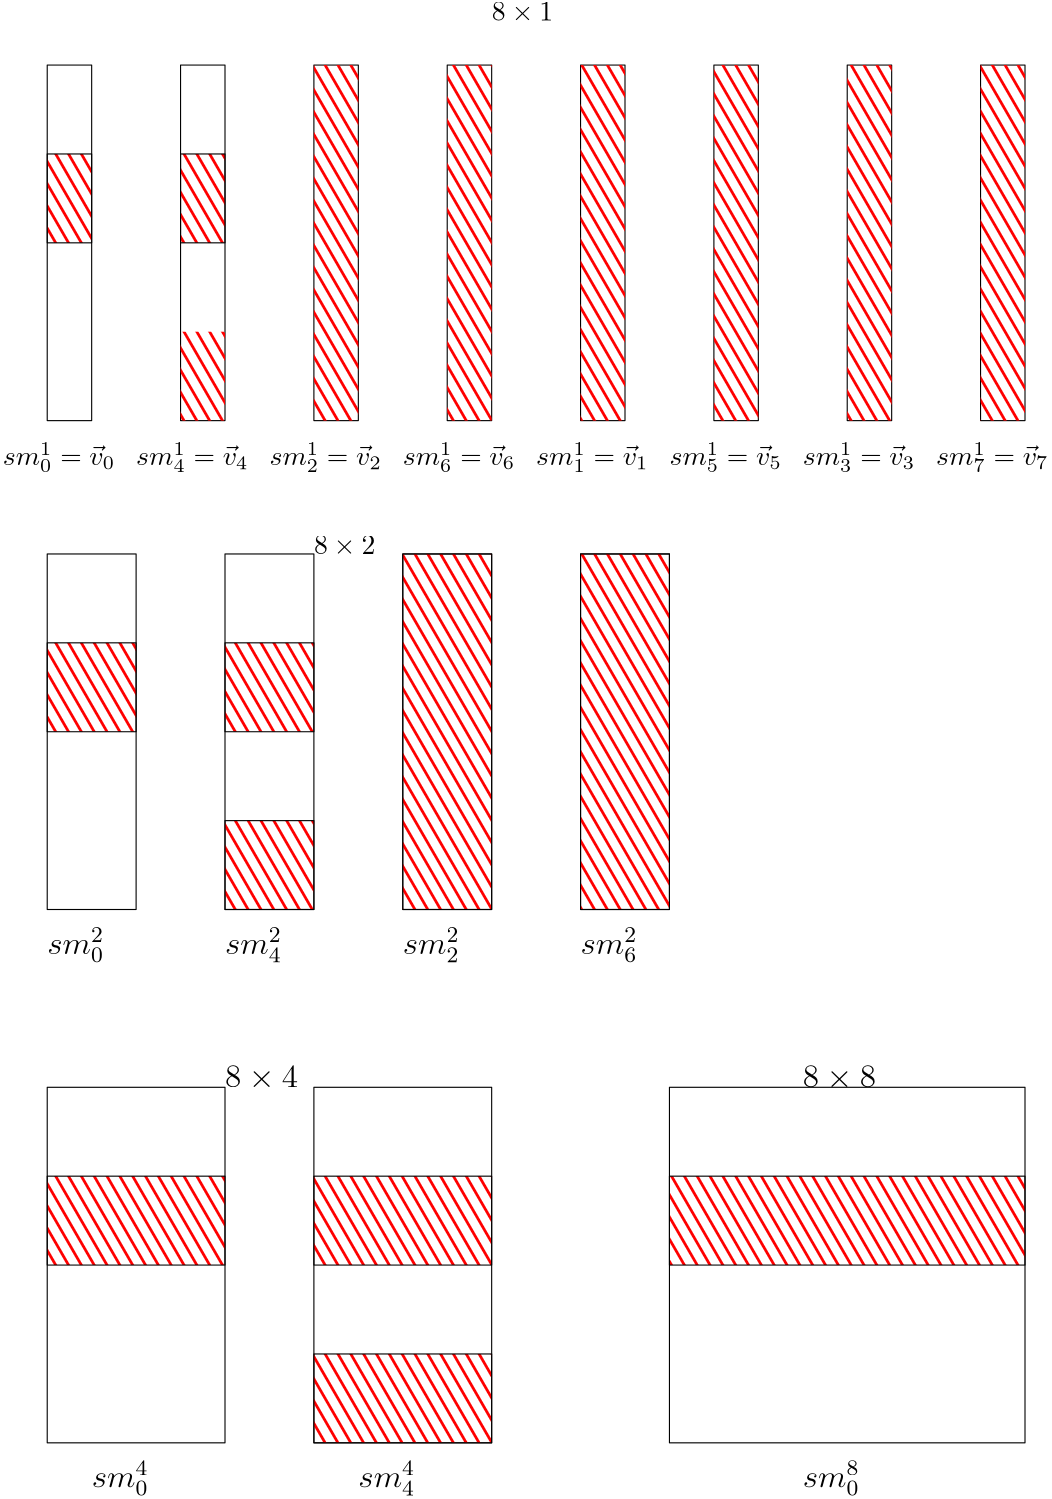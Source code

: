 <?xml version="1.0"?>
<!DOCTYPE ipe SYSTEM "ipe.dtd">
<ipe version="70206" creator="Ipe 7.2.7">
<info created="D:20210331103138" modified="D:20210331112220"/>
<ipestyle name="basic">
<symbol name="arrow/arc(spx)">
<path stroke="sym-stroke" fill="sym-stroke" pen="sym-pen">
0 0 m
-1 0.333 l
-1 -0.333 l
h
</path>
</symbol>
<symbol name="arrow/farc(spx)">
<path stroke="sym-stroke" fill="white" pen="sym-pen">
0 0 m
-1 0.333 l
-1 -0.333 l
h
</path>
</symbol>
<symbol name="arrow/ptarc(spx)">
<path stroke="sym-stroke" fill="sym-stroke" pen="sym-pen">
0 0 m
-1 0.333 l
-0.8 0 l
-1 -0.333 l
h
</path>
</symbol>
<symbol name="arrow/fptarc(spx)">
<path stroke="sym-stroke" fill="white" pen="sym-pen">
0 0 m
-1 0.333 l
-0.8 0 l
-1 -0.333 l
h
</path>
</symbol>
<symbol name="mark/circle(sx)" transformations="translations">
<path fill="sym-stroke">
0.6 0 0 0.6 0 0 e
0.4 0 0 0.4 0 0 e
</path>
</symbol>
<symbol name="mark/disk(sx)" transformations="translations">
<path fill="sym-stroke">
0.6 0 0 0.6 0 0 e
</path>
</symbol>
<symbol name="mark/fdisk(sfx)" transformations="translations">
<group>
<path fill="sym-fill">
0.5 0 0 0.5 0 0 e
</path>
<path fill="sym-stroke" fillrule="eofill">
0.6 0 0 0.6 0 0 e
0.4 0 0 0.4 0 0 e
</path>
</group>
</symbol>
<symbol name="mark/box(sx)" transformations="translations">
<path fill="sym-stroke" fillrule="eofill">
-0.6 -0.6 m
0.6 -0.6 l
0.6 0.6 l
-0.6 0.6 l
h
-0.4 -0.4 m
0.4 -0.4 l
0.4 0.4 l
-0.4 0.4 l
h
</path>
</symbol>
<symbol name="mark/square(sx)" transformations="translations">
<path fill="sym-stroke">
-0.6 -0.6 m
0.6 -0.6 l
0.6 0.6 l
-0.6 0.6 l
h
</path>
</symbol>
<symbol name="mark/fsquare(sfx)" transformations="translations">
<group>
<path fill="sym-fill">
-0.5 -0.5 m
0.5 -0.5 l
0.5 0.5 l
-0.5 0.5 l
h
</path>
<path fill="sym-stroke" fillrule="eofill">
-0.6 -0.6 m
0.6 -0.6 l
0.6 0.6 l
-0.6 0.6 l
h
-0.4 -0.4 m
0.4 -0.4 l
0.4 0.4 l
-0.4 0.4 l
h
</path>
</group>
</symbol>
<symbol name="mark/cross(sx)" transformations="translations">
<group>
<path fill="sym-stroke">
-0.43 -0.57 m
0.57 0.43 l
0.43 0.57 l
-0.57 -0.43 l
h
</path>
<path fill="sym-stroke">
-0.43 0.57 m
0.57 -0.43 l
0.43 -0.57 l
-0.57 0.43 l
h
</path>
</group>
</symbol>
<symbol name="arrow/fnormal(spx)">
<path stroke="sym-stroke" fill="white" pen="sym-pen">
0 0 m
-1 0.333 l
-1 -0.333 l
h
</path>
</symbol>
<symbol name="arrow/pointed(spx)">
<path stroke="sym-stroke" fill="sym-stroke" pen="sym-pen">
0 0 m
-1 0.333 l
-0.8 0 l
-1 -0.333 l
h
</path>
</symbol>
<symbol name="arrow/fpointed(spx)">
<path stroke="sym-stroke" fill="white" pen="sym-pen">
0 0 m
-1 0.333 l
-0.8 0 l
-1 -0.333 l
h
</path>
</symbol>
<symbol name="arrow/linear(spx)">
<path stroke="sym-stroke" pen="sym-pen">
-1 0.333 m
0 0 l
-1 -0.333 l
</path>
</symbol>
<symbol name="arrow/fdouble(spx)">
<path stroke="sym-stroke" fill="white" pen="sym-pen">
0 0 m
-1 0.333 l
-1 -0.333 l
h
-1 0 m
-2 0.333 l
-2 -0.333 l
h
</path>
</symbol>
<symbol name="arrow/double(spx)">
<path stroke="sym-stroke" fill="sym-stroke" pen="sym-pen">
0 0 m
-1 0.333 l
-1 -0.333 l
h
-1 0 m
-2 0.333 l
-2 -0.333 l
h
</path>
</symbol>
<pen name="heavier" value="0.8"/>
<pen name="fat" value="1.2"/>
<pen name="ultrafat" value="2"/>
<symbolsize name="large" value="5"/>
<symbolsize name="small" value="2"/>
<symbolsize name="tiny" value="1.1"/>
<arrowsize name="large" value="10"/>
<arrowsize name="small" value="5"/>
<arrowsize name="tiny" value="3"/>
<color name="red" value="1 0 0"/>
<color name="green" value="0 1 0"/>
<color name="blue" value="0 0 1"/>
<color name="yellow" value="1 1 0"/>
<color name="orange" value="1 0.647 0"/>
<color name="gold" value="1 0.843 0"/>
<color name="purple" value="0.627 0.125 0.941"/>
<color name="gray" value="0.745"/>
<color name="brown" value="0.647 0.165 0.165"/>
<color name="navy" value="0 0 0.502"/>
<color name="pink" value="1 0.753 0.796"/>
<color name="seagreen" value="0.18 0.545 0.341"/>
<color name="turquoise" value="0.251 0.878 0.816"/>
<color name="violet" value="0.933 0.51 0.933"/>
<color name="darkblue" value="0 0 0.545"/>
<color name="darkcyan" value="0 0.545 0.545"/>
<color name="darkgray" value="0.663"/>
<color name="darkgreen" value="0 0.392 0"/>
<color name="darkmagenta" value="0.545 0 0.545"/>
<color name="darkorange" value="1 0.549 0"/>
<color name="darkred" value="0.545 0 0"/>
<color name="lightblue" value="0.678 0.847 0.902"/>
<color name="lightcyan" value="0.878 1 1"/>
<color name="lightgray" value="0.827"/>
<color name="lightgreen" value="0.565 0.933 0.565"/>
<color name="lightyellow" value="1 1 0.878"/>
<dashstyle name="dashed" value="[4] 0"/>
<dashstyle name="dotted" value="[1 3] 0"/>
<dashstyle name="dash dotted" value="[4 2 1 2] 0"/>
<dashstyle name="dash dot dotted" value="[4 2 1 2 1 2] 0"/>
<textsize name="large" value="\large"/>
<textsize name="Large" value="\Large"/>
<textsize name="LARGE" value="\LARGE"/>
<textsize name="huge" value="\huge"/>
<textsize name="Huge" value="\Huge"/>
<textsize name="small" value="\small"/>
<textsize name="footnote" value="\footnotesize"/>
<textsize name="tiny" value="\tiny"/>
<textstyle name="center" begin="\begin{center}" end="\end{center}"/>
<textstyle name="itemize" begin="\begin{itemize}" end="\end{itemize}"/>
<textstyle name="item" begin="\begin{itemize}\item{}" end="\end{itemize}"/>
<gridsize name="4 pts" value="4"/>
<gridsize name="8 pts (~3 mm)" value="8"/>
<gridsize name="16 pts (~6 mm)" value="16"/>
<gridsize name="32 pts (~12 mm)" value="32"/>
<gridsize name="10 pts (~3.5 mm)" value="10"/>
<gridsize name="20 pts (~7 mm)" value="20"/>
<gridsize name="14 pts (~5 mm)" value="14"/>
<gridsize name="28 pts (~10 mm)" value="28"/>
<gridsize name="56 pts (~20 mm)" value="56"/>
<anglesize name="90 deg" value="90"/>
<anglesize name="60 deg" value="60"/>
<anglesize name="45 deg" value="45"/>
<anglesize name="30 deg" value="30"/>
<anglesize name="22.5 deg" value="22.5"/>
<opacity name="10%" value="0.1"/>
<opacity name="30%" value="0.3"/>
<opacity name="50%" value="0.5"/>
<opacity name="75%" value="0.75"/>
<tiling name="falling" angle="-60" step="4" width="1"/>
<tiling name="rising" angle="30" step="4" width="1"/>
</ipestyle>
<page>
<layer name="alpha"/>
<view layers="alpha" active="alpha"/>
<text layer="alpha" matrix="1 0 0 1 80 0" transformations="translations" pos="96 784" stroke="black" type="label" width="22.139" height="6.421" depth="0.83" valign="baseline" style="math">8  \times 1</text>
<text matrix="1 0 0 1 -16 -128" transformations="translations" pos="16 752" stroke="black" type="label" width="40.469" height="8.112" depth="2.47" valign="baseline" style="math">sm_0^1
=\vec{v}_0</text>
<text matrix="1 0 0 1 32 -96" transformations="translations" pos="16 720" stroke="black" type="label" width="40.469" height="8.112" depth="2.47" valign="baseline" style="math">sm_4^1=\vec{v}_4</text>
<text matrix="1 0 0 1 80 -64" transformations="translations" pos="16 688" stroke="black" type="label" width="40.469" height="8.112" depth="2.47" valign="baseline" style="math">sm_2^1=\vec{v}_2</text>
<text matrix="1 0 0 1 128 -32" transformations="translations" pos="16 656" stroke="black" type="label" width="40.469" height="8.112" depth="2.47" valign="baseline" style="math">sm_6^1=\vec{v}_6</text>
<text matrix="1 0 0 1 176 0" transformations="translations" pos="16 624" stroke="black" type="label" width="40.469" height="8.112" depth="2.47" valign="baseline" style="math">sm_1^1=\vec{v}_1</text>
<text matrix="1 0 0 1 224 32" transformations="translations" pos="16 592" stroke="black" type="label" width="40.469" height="8.112" depth="2.47" valign="baseline" style="math">sm_5^1=\vec{v}_5</text>
<text matrix="1 0 0 1 272 64" transformations="translations" pos="16 560" stroke="black" type="label" width="40.469" height="8.112" depth="2.47" valign="baseline" style="math">sm_3^1=\vec{v}_3</text>
<text matrix="1 0 0 1 320 96" transformations="translations" pos="16 528" stroke="black" type="label" width="40.469" height="8.112" depth="2.47" valign="baseline" style="math">sm_7^1=\vec{v}_7</text>
<path stroke="black">
16 768 m
16 640 l
32 640 l
32 768 l
h
</path>
<path stroke="black">
64 768 m
64 640 l
80 640 l
80 768 l
h
</path>
<path stroke="black">
112 768 m
112 640 l
128 640 l
128 768 l
h
</path>
<path stroke="black">
160 768 m
160 640 l
176 640 l
176 768 l
h
</path>
<path stroke="black">
208 768 m
208 640 l
224 640 l
224 768 l
h
</path>
<path stroke="black">
256 768 m
256 640 l
272 640 l
272 768 l
h
</path>
<path stroke="black">
304 768 m
304 640 l
320 640 l
320 768 l
h
</path>
<path stroke="black">
352 768 m
352 640 l
368 640 l
368 768 l
h
</path>
<path matrix="1 0 0 1 0 -16" stroke="black">
16 608 m
16 480 l
48 480 l
48 608 l
h
</path>
<path matrix="1 0 0 1 0 -16" stroke="black">
80 608 m
80 480 l
112 480 l
112 608 l
h
</path>
<path matrix="1 0 0 1 0 -16" stroke="black">
144 608 m
144 480 l
176 480 l
176 608 l
h
</path>
<path matrix="1 0 0 1 0 -16" stroke="black">
208 608 m
208 480 l
240 480 l
240 608 l
h
</path>
<text matrix="1 0 0 1 16 -192" transformations="translations" pos="96 784" stroke="black" type="label" width="22.139" height="6.421" depth="0.83" valign="baseline" style="math">8  \times 2</text>
<text transformations="translations" pos="16 448" stroke="black" type="label" width="20.486" height="9.48" depth="2.95" valign="baseline" size="large">$sm_0^2$</text>
<text transformations="translations" pos="80 448" stroke="black" type="label" width="20.486" height="9.48" depth="2.95" valign="baseline" size="large">$sm_4^2$</text>
<text transformations="translations" pos="144 448" stroke="black" type="label" width="20.486" height="9.48" depth="2.95" valign="baseline" size="large">$sm_2^2$</text>
<text transformations="translations" pos="208 448" stroke="black" type="label" width="20.486" height="9.48" depth="2.95" valign="baseline" size="large">$sm_6^2$</text>
<path matrix="1 0 0 1 32 -16" stroke="black">
208 416 m
208 288 l
336 288 l
336 416 l
h
</path>
<path matrix="1 0 0 1 0 -16" stroke="black">
16 416 m
16 288 l
80 288 l
80 416 l
h
</path>
<path matrix="1 0 0 1 0 -16" stroke="black">
112 416 m
112 288 l
176 288 l
176 416 l
h
</path>
<text transformations="translations" pos="80 400" stroke="black" type="label" width="26.318" height="7.711" depth="0.99" valign="baseline" size="large">$8 \times 4$</text>
<text transformations="translations" pos="32 256" stroke="black" type="label" width="20.486" height="9.48" depth="2.95" valign="baseline" size="large">$sm_0^4$</text>
<text transformations="translations" pos="128 256" stroke="black" type="label" width="20.486" height="9.48" depth="2.95" valign="baseline" size="large">$sm_4^4$</text>
<text transformations="translations" pos="288 256" stroke="black" type="label" width="20.486" height="9.48" depth="2.95" valign="baseline" size="large">$sm_0^8$</text>
<text transformations="translations" pos="288 400" stroke="black" type="label" width="26.318" height="7.711" depth="0.99" valign="baseline" size="large">$8 \times 8$</text>
<path stroke="black" fill="red" tiling="falling">
240 368 m
240 336 l
368 336 l
368 368 l
h
</path>
<path stroke="black" fill="red" tiling="falling">
16 368 m
16 336 l
80 336 l
80 368 l
h
</path>
<path stroke="black" fill="red" tiling="falling">
112 368 m
112 336 l
176 336 l
176 368 l
h
</path>
<path stroke="black" fill="red" tiling="falling">
112 304 m
112 272 l
176 272 l
176 304 l
h
</path>
<path stroke="black" fill="red" tiling="falling">
16 560 m
16 528 l
48 528 l
48 560 l
h
</path>
<path stroke="black" fill="red" tiling="falling">
80 560 m
80 528 l
112 528 l
112 560 l
h
</path>
<path stroke="black" fill="red" tiling="falling">
80 496 m
80 464 l
112 464 l
112 496 l
h
</path>
<path stroke="black" fill="red" tiling="falling">
144 592 m
144 464 l
176 464 l
176 592 l
h
</path>
<path stroke="black" fill="red" tiling="falling">
208 592 m
208 464 l
240 464 l
240 592 l
h
</path>
<path stroke="black" fill="red" tiling="falling">
16 736 m
16 704 l
32 704 l
32 736 l
h
</path>
<path stroke="black" fill="red" tiling="falling">
64 736 m
64 704 l
80 704 l
80 736 l
h
</path>
<path fill="red" tiling="falling">
64 672 m
64 640 l
80 640 l
80 672 l
h
</path>
<path fill="red" tiling="falling">
112 768 m
112 640 l
128 640 l
128 768 l
h
</path>
<path fill="red" tiling="falling">
160 768 m
160 640 l
176 640 l
176 768 l
h
</path>
<path fill="red" tiling="falling">
208 768 m
208 640 l
224 640 l
224 768 l
h
</path>
<path fill="red" tiling="falling">
256 768 m
256 640 l
272 640 l
272 768 l
h
</path>
<path fill="red" tiling="falling">
304 768 m
304 640 l
320 640 l
320 768 l
h
</path>
<path fill="red" tiling="falling">
352 768 m
352 640 l
368 640 l
368 768 l
h
</path>
</page>
</ipe>
